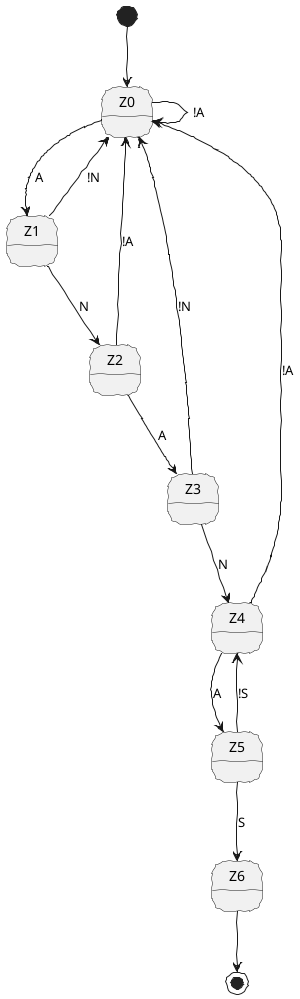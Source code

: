 @startuml

' style
skinparam Handwritten true
skinparam monochrome true

[*] --> Z0
Z0 --> Z1: A
Z0 --> Z0: !A
Z1 --> Z2: N
Z1 --> Z0: !N
Z2 --> Z3: A
Z2 --> Z0: !A
Z3 --> Z4: N
Z3 --> Z0: !N
Z4 --> Z5: A
Z4 --> Z0: !A
Z5 --> Z6: S
Z5 --> Z4: !S
Z6 --> [*]

@enduml